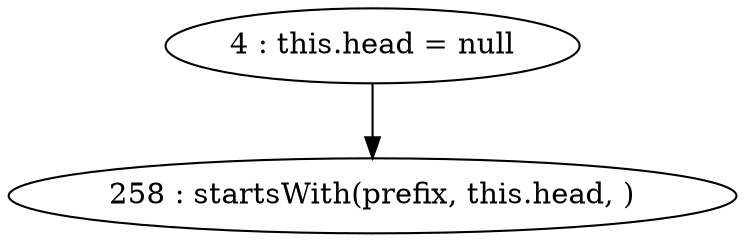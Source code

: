 digraph G {
"4 : this.head = null"
"4 : this.head = null" -> "258 : startsWith(prefix, this.head, )"
"258 : startsWith(prefix, this.head, )"
}